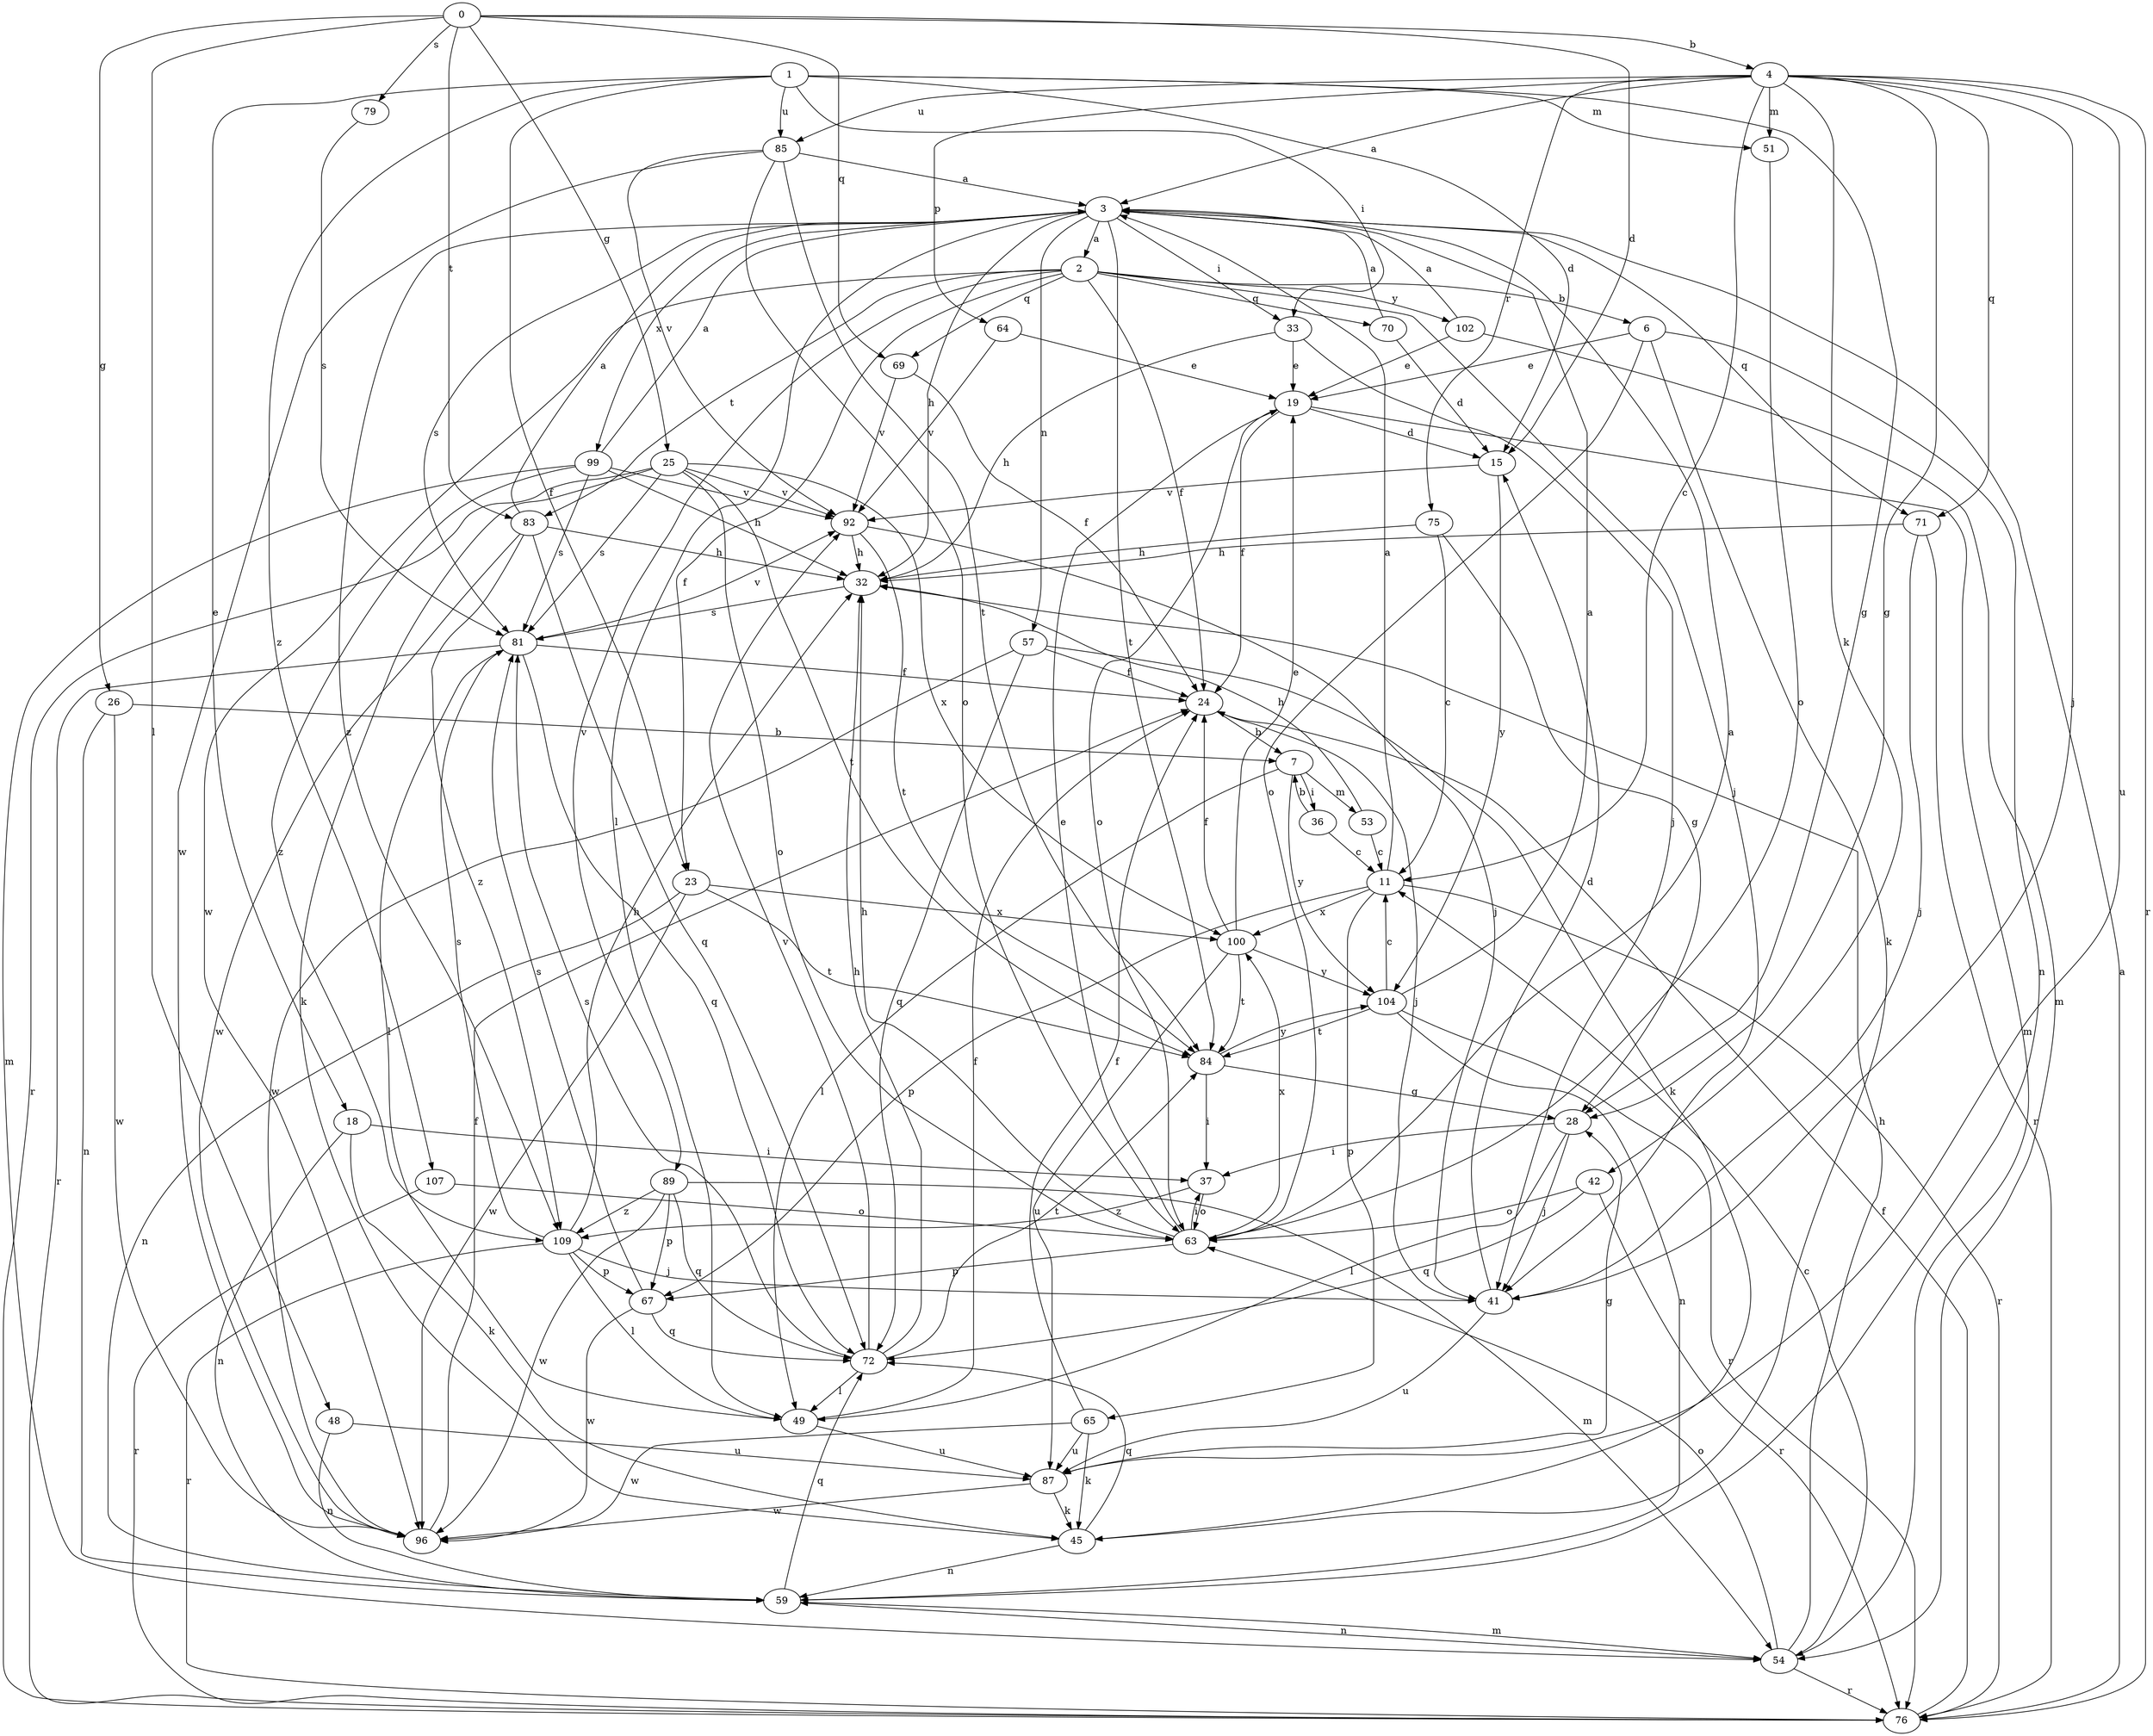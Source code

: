 strict digraph  {
0;
1;
2;
3;
4;
6;
7;
11;
15;
18;
19;
23;
24;
25;
26;
28;
32;
33;
36;
37;
41;
42;
45;
48;
49;
51;
53;
54;
57;
59;
63;
64;
65;
67;
69;
70;
71;
72;
75;
76;
79;
81;
83;
84;
85;
87;
89;
92;
96;
99;
100;
102;
104;
107;
109;
0 -> 4  [label=b];
0 -> 15  [label=d];
0 -> 25  [label=g];
0 -> 26  [label=g];
0 -> 48  [label=l];
0 -> 69  [label=q];
0 -> 79  [label=s];
0 -> 83  [label=t];
1 -> 15  [label=d];
1 -> 18  [label=e];
1 -> 23  [label=f];
1 -> 28  [label=g];
1 -> 33  [label=i];
1 -> 51  [label=m];
1 -> 85  [label=u];
1 -> 107  [label=z];
2 -> 6  [label=b];
2 -> 23  [label=f];
2 -> 24  [label=f];
2 -> 41  [label=j];
2 -> 69  [label=q];
2 -> 70  [label=q];
2 -> 83  [label=t];
2 -> 89  [label=v];
2 -> 96  [label=w];
2 -> 102  [label=y];
3 -> 2  [label=a];
3 -> 32  [label=h];
3 -> 33  [label=i];
3 -> 49  [label=l];
3 -> 57  [label=n];
3 -> 71  [label=q];
3 -> 81  [label=s];
3 -> 84  [label=t];
3 -> 99  [label=x];
3 -> 109  [label=z];
4 -> 3  [label=a];
4 -> 11  [label=c];
4 -> 28  [label=g];
4 -> 41  [label=j];
4 -> 42  [label=k];
4 -> 51  [label=m];
4 -> 64  [label=p];
4 -> 71  [label=q];
4 -> 75  [label=r];
4 -> 76  [label=r];
4 -> 85  [label=u];
4 -> 87  [label=u];
6 -> 19  [label=e];
6 -> 45  [label=k];
6 -> 59  [label=n];
6 -> 63  [label=o];
7 -> 36  [label=i];
7 -> 49  [label=l];
7 -> 53  [label=m];
7 -> 104  [label=y];
11 -> 3  [label=a];
11 -> 65  [label=p];
11 -> 67  [label=p];
11 -> 76  [label=r];
11 -> 100  [label=x];
15 -> 92  [label=v];
15 -> 104  [label=y];
18 -> 37  [label=i];
18 -> 45  [label=k];
18 -> 59  [label=n];
19 -> 15  [label=d];
19 -> 24  [label=f];
19 -> 54  [label=m];
19 -> 63  [label=o];
23 -> 59  [label=n];
23 -> 84  [label=t];
23 -> 96  [label=w];
23 -> 100  [label=x];
24 -> 7  [label=b];
24 -> 41  [label=j];
25 -> 45  [label=k];
25 -> 63  [label=o];
25 -> 76  [label=r];
25 -> 81  [label=s];
25 -> 84  [label=t];
25 -> 92  [label=v];
25 -> 100  [label=x];
26 -> 7  [label=b];
26 -> 59  [label=n];
26 -> 96  [label=w];
28 -> 37  [label=i];
28 -> 41  [label=j];
28 -> 49  [label=l];
32 -> 81  [label=s];
33 -> 19  [label=e];
33 -> 32  [label=h];
33 -> 41  [label=j];
36 -> 7  [label=b];
36 -> 11  [label=c];
37 -> 63  [label=o];
37 -> 109  [label=z];
41 -> 15  [label=d];
41 -> 87  [label=u];
42 -> 63  [label=o];
42 -> 72  [label=q];
42 -> 76  [label=r];
45 -> 59  [label=n];
45 -> 72  [label=q];
48 -> 59  [label=n];
48 -> 87  [label=u];
49 -> 24  [label=f];
49 -> 87  [label=u];
51 -> 63  [label=o];
53 -> 11  [label=c];
53 -> 32  [label=h];
54 -> 11  [label=c];
54 -> 32  [label=h];
54 -> 59  [label=n];
54 -> 63  [label=o];
54 -> 76  [label=r];
57 -> 24  [label=f];
57 -> 45  [label=k];
57 -> 72  [label=q];
57 -> 96  [label=w];
59 -> 54  [label=m];
59 -> 72  [label=q];
63 -> 3  [label=a];
63 -> 19  [label=e];
63 -> 32  [label=h];
63 -> 37  [label=i];
63 -> 67  [label=p];
63 -> 100  [label=x];
64 -> 19  [label=e];
64 -> 92  [label=v];
65 -> 24  [label=f];
65 -> 45  [label=k];
65 -> 87  [label=u];
65 -> 96  [label=w];
67 -> 72  [label=q];
67 -> 81  [label=s];
67 -> 96  [label=w];
69 -> 24  [label=f];
69 -> 92  [label=v];
70 -> 3  [label=a];
70 -> 15  [label=d];
71 -> 32  [label=h];
71 -> 41  [label=j];
71 -> 76  [label=r];
72 -> 32  [label=h];
72 -> 49  [label=l];
72 -> 81  [label=s];
72 -> 84  [label=t];
72 -> 92  [label=v];
75 -> 11  [label=c];
75 -> 28  [label=g];
75 -> 32  [label=h];
76 -> 3  [label=a];
76 -> 24  [label=f];
79 -> 81  [label=s];
81 -> 24  [label=f];
81 -> 49  [label=l];
81 -> 72  [label=q];
81 -> 76  [label=r];
81 -> 92  [label=v];
83 -> 3  [label=a];
83 -> 32  [label=h];
83 -> 72  [label=q];
83 -> 96  [label=w];
83 -> 109  [label=z];
84 -> 28  [label=g];
84 -> 37  [label=i];
84 -> 104  [label=y];
85 -> 3  [label=a];
85 -> 63  [label=o];
85 -> 84  [label=t];
85 -> 92  [label=v];
85 -> 96  [label=w];
87 -> 28  [label=g];
87 -> 45  [label=k];
87 -> 96  [label=w];
89 -> 54  [label=m];
89 -> 67  [label=p];
89 -> 72  [label=q];
89 -> 96  [label=w];
89 -> 109  [label=z];
92 -> 32  [label=h];
92 -> 41  [label=j];
92 -> 84  [label=t];
96 -> 24  [label=f];
99 -> 3  [label=a];
99 -> 32  [label=h];
99 -> 54  [label=m];
99 -> 81  [label=s];
99 -> 92  [label=v];
99 -> 109  [label=z];
100 -> 19  [label=e];
100 -> 24  [label=f];
100 -> 84  [label=t];
100 -> 87  [label=u];
100 -> 104  [label=y];
102 -> 3  [label=a];
102 -> 19  [label=e];
102 -> 54  [label=m];
104 -> 3  [label=a];
104 -> 11  [label=c];
104 -> 59  [label=n];
104 -> 76  [label=r];
104 -> 84  [label=t];
107 -> 63  [label=o];
107 -> 76  [label=r];
109 -> 32  [label=h];
109 -> 41  [label=j];
109 -> 49  [label=l];
109 -> 67  [label=p];
109 -> 76  [label=r];
109 -> 81  [label=s];
}
